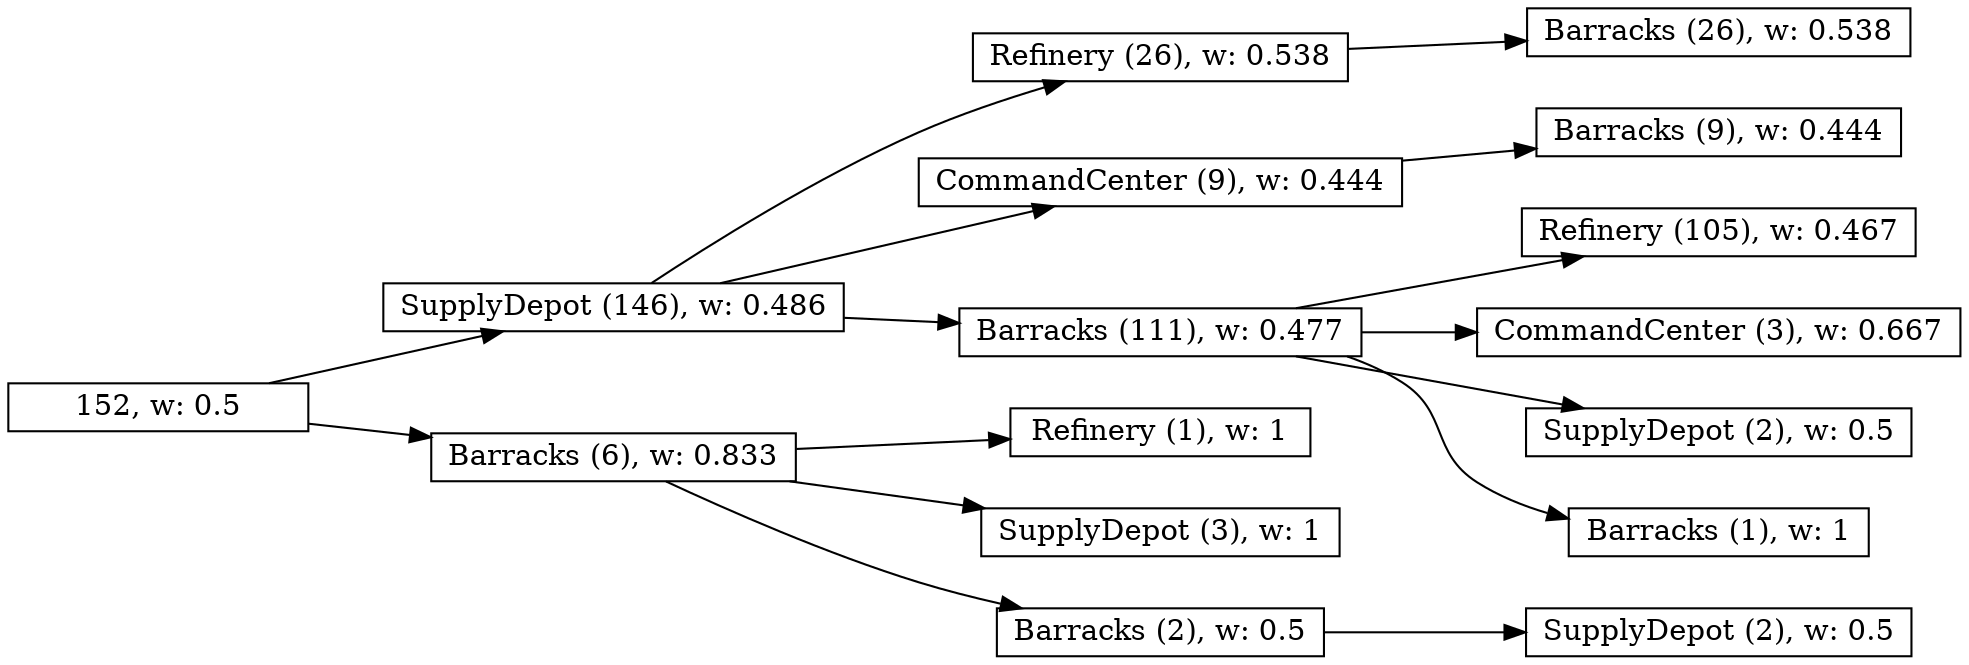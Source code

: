 digraph tree { nodesep=0.35; charset="latin1"; rankdir=LR; fixedsize=true;
node [stype="rounded,filled", width=2, height=0, shape=box, fillcolor="#888888", concentrate=true]
1491668333 [label="152, w: 0.5"]
745577653 [label="SupplyDepot (146), w: 0.486"]
356533726 [label="Refinery (26), w: 0.538"]
782957752 [label="Barracks (26), w: 0.538"]
356533726 -> 782957752
1538632695 [label="CommandCenter (9), w: 0.444"]
1949111338 [label="Barracks (9), w: 0.444"]
1538632695 -> 1949111338
998706428 [label="Barracks (111), w: 0.477"]
526750444 [label="Refinery (105), w: 0.467"]
1167119374 [label="CommandCenter (3), w: 0.667"]
659687120 [label="SupplyDepot (2), w: 0.5"]
2050840026 [label="Barracks (1), w: 1"]
998706428 -> 526750444
998706428 -> 1167119374
998706428 -> 659687120
998706428 -> 2050840026
745577653 -> 356533726
745577653 -> 1538632695
745577653 -> 998706428
1355782632 [label="Barracks (6), w: 0.833"]
1837201354 [label="Refinery (1), w: 1"]
1323280112 [label="SupplyDepot (3), w: 1"]
1028194052 [label="Barracks (2), w: 0.5"]
56524555 [label="SupplyDepot (2), w: 0.5"]
1028194052 -> 56524555
1355782632 -> 1837201354
1355782632 -> 1323280112
1355782632 -> 1028194052
1491668333 -> 745577653
1491668333 -> 1355782632
}